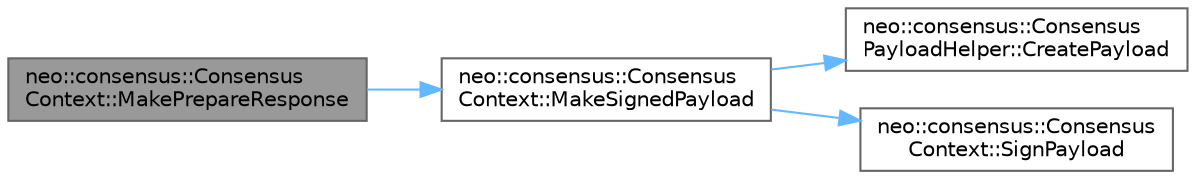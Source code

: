 digraph "neo::consensus::ConsensusContext::MakePrepareResponse"
{
 // LATEX_PDF_SIZE
  bgcolor="transparent";
  edge [fontname=Helvetica,fontsize=10,labelfontname=Helvetica,labelfontsize=10];
  node [fontname=Helvetica,fontsize=10,shape=box,height=0.2,width=0.4];
  rankdir="LR";
  Node1 [id="Node000001",label="neo::consensus::Consensus\lContext::MakePrepareResponse",height=0.2,width=0.4,color="gray40", fillcolor="grey60", style="filled", fontcolor="black",tooltip="Makes a prepare response message."];
  Node1 -> Node2 [id="edge4_Node000001_Node000002",color="steelblue1",style="solid",tooltip=" "];
  Node2 [id="Node000002",label="neo::consensus::Consensus\lContext::MakeSignedPayload",height=0.2,width=0.4,color="grey40", fillcolor="white", style="filled",URL="$classneo_1_1consensus_1_1_consensus_context.html#a8d533040842d9fdb0fa3b0e7edc8aa92",tooltip="Creates a signed ExtensiblePayload for a consensus message."];
  Node2 -> Node3 [id="edge5_Node000002_Node000003",color="steelblue1",style="solid",tooltip=" "];
  Node3 [id="Node000003",label="neo::consensus::Consensus\lPayloadHelper::CreatePayload",height=0.2,width=0.4,color="grey40", fillcolor="white", style="filled",URL="$classneo_1_1consensus_1_1_consensus_payload_helper.html#a35a74e896ce8907b1a988a43a1ab1e23",tooltip="Creates an ExtensiblePayload containing a consensus message."];
  Node2 -> Node4 [id="edge6_Node000002_Node000004",color="steelblue1",style="solid",tooltip=" "];
  Node4 [id="Node000004",label="neo::consensus::Consensus\lContext::SignPayload",height=0.2,width=0.4,color="grey40", fillcolor="white", style="filled",URL="$classneo_1_1consensus_1_1_consensus_context.html#a703300a1a934d166fb4e79fc7963c869",tooltip="Signs an ExtensiblePayload."];
}
